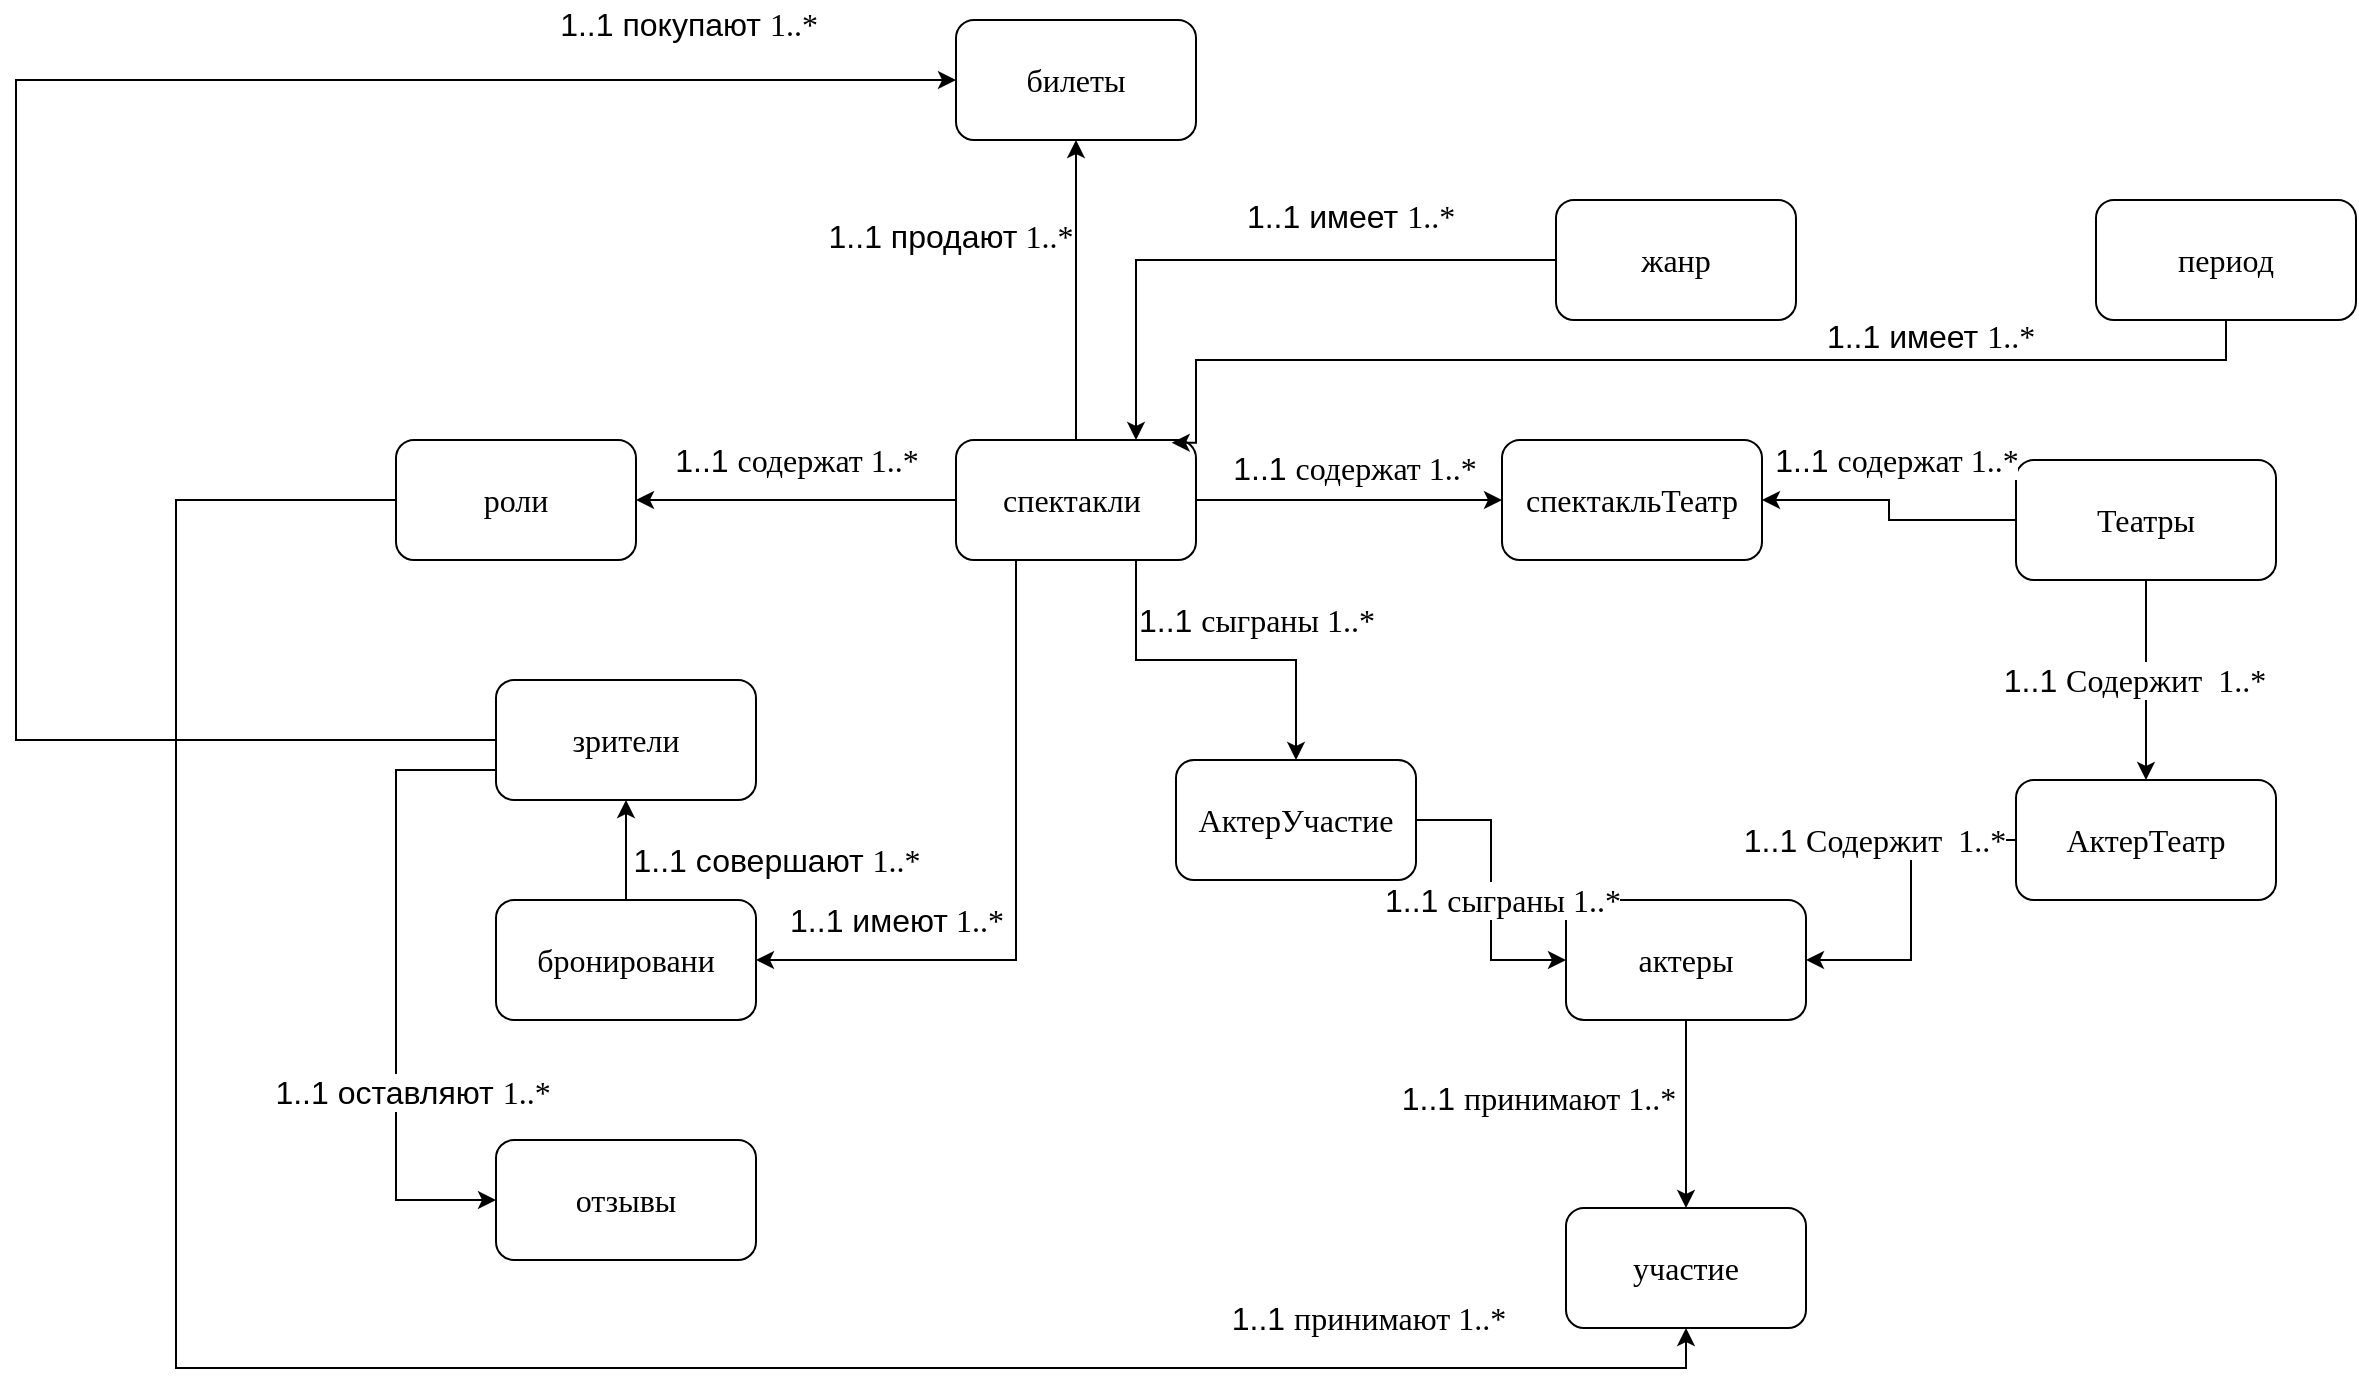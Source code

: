 <mxfile version="24.7.17">
  <diagram id="C5RBs43oDa-KdzZeNtuy" name="Page-1">
    <mxGraphModel dx="1893" dy="2071" grid="1" gridSize="10" guides="1" tooltips="1" connect="1" arrows="1" fold="1" page="1" pageScale="1" pageWidth="827" pageHeight="1169" math="0" shadow="0">
      <root>
        <mxCell id="WIyWlLk6GJQsqaUBKTNV-0" />
        <mxCell id="WIyWlLk6GJQsqaUBKTNV-1" parent="WIyWlLk6GJQsqaUBKTNV-0" />
        <mxCell id="zuQUEfLda7JfLRR8d9BT-46" style="edgeStyle=orthogonalEdgeStyle;rounded=0;orthogonalLoop=1;jettySize=auto;html=1;" edge="1" parent="WIyWlLk6GJQsqaUBKTNV-1" source="zuQUEfLda7JfLRR8d9BT-0" target="zuQUEfLda7JfLRR8d9BT-44">
          <mxGeometry relative="1" as="geometry" />
        </mxCell>
        <mxCell id="zuQUEfLda7JfLRR8d9BT-51" value="" style="edgeStyle=orthogonalEdgeStyle;rounded=0;orthogonalLoop=1;jettySize=auto;html=1;" edge="1" parent="WIyWlLk6GJQsqaUBKTNV-1" source="zuQUEfLda7JfLRR8d9BT-0" target="zuQUEfLda7JfLRR8d9BT-50">
          <mxGeometry relative="1" as="geometry" />
        </mxCell>
        <mxCell id="zuQUEfLda7JfLRR8d9BT-0" value="&lt;span style=&quot;font-size:12.0pt;font-family:&amp;quot;Times New Roman&amp;quot;,serif;&lt;br/&gt;mso-fareast-font-family:&amp;quot;Times New Roman&amp;quot;;mso-font-kerning:0pt;mso-ansi-language:&lt;br/&gt;RU;mso-fareast-language:EN-US;mso-bidi-language:AR-SA&quot;&gt;Театры&lt;/span&gt;" style="rounded=1;whiteSpace=wrap;html=1;" vertex="1" parent="WIyWlLk6GJQsqaUBKTNV-1">
          <mxGeometry x="670" y="180" width="130" height="60" as="geometry" />
        </mxCell>
        <mxCell id="zuQUEfLda7JfLRR8d9BT-40" value="" style="edgeStyle=orthogonalEdgeStyle;rounded=0;orthogonalLoop=1;jettySize=auto;html=1;" edge="1" parent="WIyWlLk6GJQsqaUBKTNV-1" source="zuQUEfLda7JfLRR8d9BT-1" target="zuQUEfLda7JfLRR8d9BT-39">
          <mxGeometry relative="1" as="geometry" />
        </mxCell>
        <mxCell id="zuQUEfLda7JfLRR8d9BT-1" value="&lt;span style=&quot;font-size:12.0pt;font-family:&amp;quot;Times New Roman&amp;quot;,serif;&lt;br/&gt;mso-fareast-font-family:&amp;quot;Times New Roman&amp;quot;;mso-font-kerning:0pt;mso-ansi-language:&lt;br/&gt;RU;mso-fareast-language:EN-US;mso-bidi-language:AR-SA&quot;&gt;актеры&lt;/span&gt;" style="rounded=1;whiteSpace=wrap;html=1;" vertex="1" parent="WIyWlLk6GJQsqaUBKTNV-1">
          <mxGeometry x="445" y="400" width="120" height="60" as="geometry" />
        </mxCell>
        <mxCell id="zuQUEfLda7JfLRR8d9BT-15" value="" style="edgeStyle=orthogonalEdgeStyle;rounded=0;orthogonalLoop=1;jettySize=auto;html=1;" edge="1" parent="WIyWlLk6GJQsqaUBKTNV-1" source="zuQUEfLda7JfLRR8d9BT-2" target="zuQUEfLda7JfLRR8d9BT-4">
          <mxGeometry relative="1" as="geometry" />
        </mxCell>
        <mxCell id="zuQUEfLda7JfLRR8d9BT-17" value="" style="edgeStyle=orthogonalEdgeStyle;rounded=0;orthogonalLoop=1;jettySize=auto;html=1;" edge="1" parent="WIyWlLk6GJQsqaUBKTNV-1" source="zuQUEfLda7JfLRR8d9BT-2" target="zuQUEfLda7JfLRR8d9BT-3">
          <mxGeometry relative="1" as="geometry" />
        </mxCell>
        <mxCell id="zuQUEfLda7JfLRR8d9BT-23" style="edgeStyle=orthogonalEdgeStyle;rounded=0;orthogonalLoop=1;jettySize=auto;html=1;exitX=0.25;exitY=1;exitDx=0;exitDy=0;entryX=1;entryY=0.5;entryDx=0;entryDy=0;" edge="1" parent="WIyWlLk6GJQsqaUBKTNV-1" source="zuQUEfLda7JfLRR8d9BT-2" target="zuQUEfLda7JfLRR8d9BT-21">
          <mxGeometry relative="1" as="geometry" />
        </mxCell>
        <mxCell id="zuQUEfLda7JfLRR8d9BT-47" style="edgeStyle=orthogonalEdgeStyle;rounded=0;orthogonalLoop=1;jettySize=auto;html=1;exitX=1;exitY=0.5;exitDx=0;exitDy=0;" edge="1" parent="WIyWlLk6GJQsqaUBKTNV-1" source="zuQUEfLda7JfLRR8d9BT-2" target="zuQUEfLda7JfLRR8d9BT-44">
          <mxGeometry relative="1" as="geometry" />
        </mxCell>
        <mxCell id="zuQUEfLda7JfLRR8d9BT-55" style="edgeStyle=orthogonalEdgeStyle;rounded=0;orthogonalLoop=1;jettySize=auto;html=1;exitX=0.75;exitY=1;exitDx=0;exitDy=0;" edge="1" parent="WIyWlLk6GJQsqaUBKTNV-1" source="zuQUEfLda7JfLRR8d9BT-2" target="zuQUEfLda7JfLRR8d9BT-54">
          <mxGeometry relative="1" as="geometry" />
        </mxCell>
        <mxCell id="zuQUEfLda7JfLRR8d9BT-2" value="&lt;span style=&quot;font-size:12.0pt;font-family:&amp;quot;Times New Roman&amp;quot;,serif;&lt;br/&gt;mso-fareast-font-family:&amp;quot;Times New Roman&amp;quot;;mso-font-kerning:0pt;mso-ansi-language:&lt;br/&gt;RU;mso-fareast-language:EN-US;mso-bidi-language:AR-SA&quot;&gt;спектакли&amp;nbsp;&lt;/span&gt;" style="rounded=1;whiteSpace=wrap;html=1;" vertex="1" parent="WIyWlLk6GJQsqaUBKTNV-1">
          <mxGeometry x="140" y="170" width="120" height="60" as="geometry" />
        </mxCell>
        <mxCell id="zuQUEfLda7JfLRR8d9BT-3" value="&lt;span style=&quot;font-size:12.0pt;font-family:&amp;quot;Times New Roman&amp;quot;,serif;&lt;br/&gt;mso-fareast-font-family:&amp;quot;Times New Roman&amp;quot;;mso-font-kerning:0pt;mso-ansi-language:&lt;br/&gt;RU;mso-fareast-language:EN-US;mso-bidi-language:AR-SA&quot;&gt;билеты&lt;/span&gt;" style="rounded=1;whiteSpace=wrap;html=1;" vertex="1" parent="WIyWlLk6GJQsqaUBKTNV-1">
          <mxGeometry x="140" y="-40" width="120" height="60" as="geometry" />
        </mxCell>
        <mxCell id="zuQUEfLda7JfLRR8d9BT-43" style="edgeStyle=orthogonalEdgeStyle;rounded=0;orthogonalLoop=1;jettySize=auto;html=1;entryX=0.5;entryY=1;entryDx=0;entryDy=0;" edge="1" parent="WIyWlLk6GJQsqaUBKTNV-1" source="zuQUEfLda7JfLRR8d9BT-4" target="zuQUEfLda7JfLRR8d9BT-39">
          <mxGeometry relative="1" as="geometry">
            <Array as="points">
              <mxPoint x="-250" y="200" />
              <mxPoint x="-250" y="634" />
              <mxPoint x="505" y="634" />
            </Array>
          </mxGeometry>
        </mxCell>
        <mxCell id="zuQUEfLda7JfLRR8d9BT-4" value="&lt;span style=&quot;font-size:12.0pt;font-family:&amp;quot;Times New Roman&amp;quot;,serif;&lt;br/&gt;mso-fareast-font-family:&amp;quot;Times New Roman&amp;quot;;mso-font-kerning:0pt;mso-ansi-language:&lt;br/&gt;RU;mso-fareast-language:EN-US;mso-bidi-language:AR-SA&quot;&gt;роли&lt;/span&gt;" style="rounded=1;whiteSpace=wrap;html=1;" vertex="1" parent="WIyWlLk6GJQsqaUBKTNV-1">
          <mxGeometry x="-140" y="170" width="120" height="60" as="geometry" />
        </mxCell>
        <mxCell id="zuQUEfLda7JfLRR8d9BT-25" style="edgeStyle=orthogonalEdgeStyle;rounded=0;orthogonalLoop=1;jettySize=auto;html=1;entryX=0.75;entryY=0;entryDx=0;entryDy=0;" edge="1" parent="WIyWlLk6GJQsqaUBKTNV-1" source="zuQUEfLda7JfLRR8d9BT-5" target="zuQUEfLda7JfLRR8d9BT-2">
          <mxGeometry relative="1" as="geometry" />
        </mxCell>
        <mxCell id="zuQUEfLda7JfLRR8d9BT-5" value="&lt;span style=&quot;font-size:12.0pt;font-family:&amp;quot;Times New Roman&amp;quot;,serif;&lt;br/&gt;mso-fareast-font-family:&amp;quot;Times New Roman&amp;quot;;mso-font-kerning:0pt;mso-ansi-language:&lt;br/&gt;RU;mso-fareast-language:EN-US;mso-bidi-language:AR-SA&quot;&gt;жанр&lt;/span&gt;" style="rounded=1;whiteSpace=wrap;html=1;" vertex="1" parent="WIyWlLk6GJQsqaUBKTNV-1">
          <mxGeometry x="440" y="50" width="120" height="60" as="geometry" />
        </mxCell>
        <mxCell id="zuQUEfLda7JfLRR8d9BT-11" value="&lt;span style=&quot;font-size:12.0pt;font-family:&lt;br/&gt;&amp;quot;Times New Roman&amp;quot;,serif;mso-fareast-font-family:&amp;quot;Times New Roman&amp;quot;;mso-font-kerning:&lt;br/&gt;0pt;mso-ansi-language:EN-CA;mso-fareast-language:EN-US;mso-bidi-language:AR-SA&quot; lang=&quot;EN-CA&quot;&gt;1..1&amp;nbsp;&lt;/span&gt;&lt;span style=&quot;font-size:12.0pt;font-family:&amp;quot;Times New Roman&amp;quot;,serif;&lt;br/&gt;mso-fareast-font-family:&amp;quot;Times New Roman&amp;quot;;mso-font-kerning:0pt;mso-ansi-language:&lt;br/&gt;RU;mso-fareast-language:EN-US;mso-bidi-language:AR-SA&quot;&gt;Содержит &lt;/span&gt;&lt;span style=&quot;font-size:12.0pt;font-family:&amp;quot;Times New Roman&amp;quot;,serif;&lt;br/&gt;mso-fareast-font-family:&amp;quot;Times New Roman&amp;quot;;mso-font-kerning:0pt;mso-ansi-language:&lt;br/&gt;RU;mso-fareast-language:EN-US;mso-bidi-language:AR-SA&quot;&gt;&amp;nbsp;&lt;/span&gt;&lt;span style=&quot;font-size:12.0pt;font-family:&amp;quot;Times New Roman&amp;quot;,serif;&lt;br/&gt;mso-fareast-font-family:&amp;quot;Times New Roman&amp;quot;;mso-font-kerning:0pt;mso-ansi-language:&lt;br/&gt;RU;mso-fareast-language:EN-US;mso-bidi-language:AR-SA&quot;&gt;1..*&lt;/span&gt;" style="edgeLabel;html=1;align=center;verticalAlign=middle;resizable=0;points=[];" vertex="1" connectable="0" parent="WIyWlLk6GJQsqaUBKTNV-1">
          <mxGeometry x="700.005" y="190" as="geometry">
            <mxPoint x="29" y="100" as="offset" />
          </mxGeometry>
        </mxCell>
        <mxCell id="zuQUEfLda7JfLRR8d9BT-13" value="&lt;span style=&quot;font-size:12.0pt;font-family:&lt;br/&gt;&amp;quot;Times New Roman&amp;quot;,serif;mso-fareast-font-family:&amp;quot;Times New Roman&amp;quot;;mso-font-kerning:&lt;br/&gt;0pt;mso-ansi-language:EN-CA;mso-fareast-language:EN-US;mso-bidi-language:AR-SA&quot; lang=&quot;EN-CA&quot;&gt;1..1&amp;nbsp;&lt;/span&gt;&lt;span style=&quot;font-size:12.0pt;font-family:&amp;quot;Times New Roman&amp;quot;,serif;&lt;br/&gt;mso-fareast-font-family:&amp;quot;Times New Roman&amp;quot;;mso-font-kerning:0pt;mso-ansi-language:&lt;br/&gt;RU;mso-fareast-language:EN-US;mso-bidi-language:AR-SA&quot;&gt;сыграны&amp;nbsp;&lt;/span&gt;&lt;span style=&quot;font-size:12.0pt;font-family:&amp;quot;Times New Roman&amp;quot;,serif;&lt;br/&gt;mso-fareast-font-family:&amp;quot;Times New Roman&amp;quot;;mso-font-kerning:0pt;mso-ansi-language:&lt;br/&gt;RU;mso-fareast-language:EN-US;mso-bidi-language:AR-SA&quot;&gt;1..*&lt;/span&gt;" style="edgeLabel;html=1;align=center;verticalAlign=middle;resizable=0;points=[];" vertex="1" connectable="0" parent="WIyWlLk6GJQsqaUBKTNV-1">
          <mxGeometry x="290.005" y="260" as="geometry" />
        </mxCell>
        <mxCell id="zuQUEfLda7JfLRR8d9BT-16" value="&lt;span style=&quot;font-size:12.0pt;font-family:&lt;br/&gt;&amp;quot;Times New Roman&amp;quot;,serif;mso-fareast-font-family:&amp;quot;Times New Roman&amp;quot;;mso-font-kerning:&lt;br/&gt;0pt;mso-ansi-language:EN-CA;mso-fareast-language:EN-US;mso-bidi-language:AR-SA&quot; lang=&quot;EN-CA&quot;&gt;1..1&amp;nbsp;&lt;/span&gt;&lt;span style=&quot;font-size:12.0pt;font-family:&amp;quot;Times New Roman&amp;quot;,serif;&lt;br/&gt;mso-fareast-font-family:&amp;quot;Times New Roman&amp;quot;;mso-font-kerning:0pt;mso-ansi-language:&lt;br/&gt;RU;mso-fareast-language:EN-US;mso-bidi-language:AR-SA&quot;&gt;содержат&amp;nbsp;&lt;/span&gt;&lt;span style=&quot;font-size:12.0pt;font-family:&amp;quot;Times New Roman&amp;quot;,serif;&lt;br/&gt;mso-fareast-font-family:&amp;quot;Times New Roman&amp;quot;;mso-font-kerning:0pt;mso-ansi-language:&lt;br/&gt;RU;mso-fareast-language:EN-US;mso-bidi-language:AR-SA&quot;&gt;1..*&lt;/span&gt;" style="edgeLabel;html=1;align=center;verticalAlign=middle;resizable=0;points=[];" vertex="1" connectable="0" parent="WIyWlLk6GJQsqaUBKTNV-1">
          <mxGeometry x="60.005" y="180" as="geometry" />
        </mxCell>
        <mxCell id="zuQUEfLda7JfLRR8d9BT-18" value="&lt;span style=&quot;font-size:12.0pt;font-family:&lt;br/&gt;&amp;quot;Times New Roman&amp;quot;,serif;mso-fareast-font-family:&amp;quot;Times New Roman&amp;quot;;mso-font-kerning:&lt;br/&gt;0pt;mso-ansi-language:EN-CA;mso-fareast-language:EN-US;mso-bidi-language:AR-SA&quot; lang=&quot;EN-CA&quot;&gt;1..1 продают&lt;/span&gt;&lt;span style=&quot;font-size:12.0pt;font-family:&amp;quot;Times New Roman&amp;quot;,serif;&lt;br/&gt;mso-fareast-font-family:&amp;quot;Times New Roman&amp;quot;;mso-font-kerning:0pt;mso-ansi-language:&lt;br/&gt;RU;mso-fareast-language:EN-US;mso-bidi-language:AR-SA&quot;&gt;&amp;nbsp;&lt;/span&gt;&lt;span style=&quot;font-size:12.0pt;font-family:&amp;quot;Times New Roman&amp;quot;,serif;&lt;br/&gt;mso-fareast-font-family:&amp;quot;Times New Roman&amp;quot;;mso-font-kerning:0pt;mso-ansi-language:&lt;br/&gt;RU;mso-fareast-language:EN-US;mso-bidi-language:AR-SA&quot;&gt;1..*&lt;/span&gt;" style="edgeLabel;html=1;align=center;verticalAlign=middle;resizable=0;points=[];" vertex="1" connectable="0" parent="WIyWlLk6GJQsqaUBKTNV-1">
          <mxGeometry x="130.005" y="70" as="geometry">
            <mxPoint x="7" y="-2" as="offset" />
          </mxGeometry>
        </mxCell>
        <mxCell id="zuQUEfLda7JfLRR8d9BT-19" value="&lt;span style=&quot;font-size:12.0pt;font-family:&amp;quot;Times New Roman&amp;quot;,serif;&lt;br/&gt;mso-fareast-font-family:&amp;quot;Times New Roman&amp;quot;;mso-font-kerning:0pt;mso-ansi-language:&lt;br/&gt;RU;mso-fareast-language:EN-US;mso-bidi-language:AR-SA&quot;&gt;отзывы&lt;/span&gt;" style="rounded=1;whiteSpace=wrap;html=1;" vertex="1" parent="WIyWlLk6GJQsqaUBKTNV-1">
          <mxGeometry x="-90" y="520" width="130" height="60" as="geometry" />
        </mxCell>
        <mxCell id="zuQUEfLda7JfLRR8d9BT-34" style="edgeStyle=orthogonalEdgeStyle;rounded=0;orthogonalLoop=1;jettySize=auto;html=1;exitX=0;exitY=0.75;exitDx=0;exitDy=0;entryX=0;entryY=0.5;entryDx=0;entryDy=0;" edge="1" parent="WIyWlLk6GJQsqaUBKTNV-1" source="zuQUEfLda7JfLRR8d9BT-20" target="zuQUEfLda7JfLRR8d9BT-19">
          <mxGeometry relative="1" as="geometry">
            <Array as="points">
              <mxPoint x="-140" y="335" />
              <mxPoint x="-140" y="550" />
            </Array>
          </mxGeometry>
        </mxCell>
        <mxCell id="zuQUEfLda7JfLRR8d9BT-20" value="&lt;span style=&quot;font-size:12.0pt;font-family:&amp;quot;Times New Roman&amp;quot;,serif;&lt;br/&gt;mso-fareast-font-family:&amp;quot;Times New Roman&amp;quot;;mso-font-kerning:0pt;mso-ansi-language:&lt;br/&gt;RU;mso-fareast-language:EN-US;mso-bidi-language:AR-SA&quot;&gt;зрители&lt;/span&gt;" style="rounded=1;whiteSpace=wrap;html=1;" vertex="1" parent="WIyWlLk6GJQsqaUBKTNV-1">
          <mxGeometry x="-90" y="290" width="130" height="60" as="geometry" />
        </mxCell>
        <mxCell id="zuQUEfLda7JfLRR8d9BT-32" style="edgeStyle=orthogonalEdgeStyle;rounded=0;orthogonalLoop=1;jettySize=auto;html=1;" edge="1" parent="WIyWlLk6GJQsqaUBKTNV-1" source="zuQUEfLda7JfLRR8d9BT-21" target="zuQUEfLda7JfLRR8d9BT-20">
          <mxGeometry relative="1" as="geometry" />
        </mxCell>
        <mxCell id="zuQUEfLda7JfLRR8d9BT-33" style="edgeStyle=orthogonalEdgeStyle;rounded=0;orthogonalLoop=1;jettySize=auto;html=1;entryX=0;entryY=0.5;entryDx=0;entryDy=0;exitX=0;exitY=0.5;exitDx=0;exitDy=0;" edge="1" parent="WIyWlLk6GJQsqaUBKTNV-1" source="zuQUEfLda7JfLRR8d9BT-20" target="zuQUEfLda7JfLRR8d9BT-3">
          <mxGeometry relative="1" as="geometry">
            <Array as="points">
              <mxPoint x="-330" y="320" />
              <mxPoint x="-330" y="-10" />
            </Array>
          </mxGeometry>
        </mxCell>
        <mxCell id="zuQUEfLda7JfLRR8d9BT-21" value="&lt;span style=&quot;font-size:12.0pt;font-family:&amp;quot;Times New Roman&amp;quot;,serif;&lt;br/&gt;mso-fareast-font-family:&amp;quot;Times New Roman&amp;quot;;mso-font-kerning:0pt;mso-ansi-language:&lt;br/&gt;RU;mso-fareast-language:EN-US;mso-bidi-language:AR-SA&quot;&gt;бронировани&lt;/span&gt;" style="rounded=1;whiteSpace=wrap;html=1;" vertex="1" parent="WIyWlLk6GJQsqaUBKTNV-1">
          <mxGeometry x="-90" y="400" width="130" height="60" as="geometry" />
        </mxCell>
        <mxCell id="zuQUEfLda7JfLRR8d9BT-24" value="&lt;span style=&quot;font-size:12.0pt;font-family:&lt;br/&gt;&amp;quot;Times New Roman&amp;quot;,serif;mso-fareast-font-family:&amp;quot;Times New Roman&amp;quot;;mso-font-kerning:&lt;br/&gt;0pt;mso-ansi-language:EN-CA;mso-fareast-language:EN-US;mso-bidi-language:AR-SA&quot; lang=&quot;EN-CA&quot;&gt;1..1 имеют&lt;/span&gt;&lt;span style=&quot;font-size:12.0pt;font-family:&amp;quot;Times New Roman&amp;quot;,serif;&lt;br/&gt;mso-fareast-font-family:&amp;quot;Times New Roman&amp;quot;;mso-font-kerning:0pt;mso-ansi-language:&lt;br/&gt;RU;mso-fareast-language:EN-US;mso-bidi-language:AR-SA&quot;&gt;&amp;nbsp;&lt;/span&gt;&lt;span style=&quot;font-size:12.0pt;font-family:&amp;quot;Times New Roman&amp;quot;,serif;&lt;br/&gt;mso-fareast-font-family:&amp;quot;Times New Roman&amp;quot;;mso-font-kerning:0pt;mso-ansi-language:&lt;br/&gt;RU;mso-fareast-language:EN-US;mso-bidi-language:AR-SA&quot;&gt;1..*&lt;/span&gt;" style="edgeLabel;html=1;align=center;verticalAlign=middle;resizable=0;points=[];" vertex="1" connectable="0" parent="WIyWlLk6GJQsqaUBKTNV-1">
          <mxGeometry x="110.005" y="410" as="geometry" />
        </mxCell>
        <mxCell id="zuQUEfLda7JfLRR8d9BT-26" value="&lt;span style=&quot;font-size:12.0pt;font-family:&lt;br/&gt;&amp;quot;Times New Roman&amp;quot;,serif;mso-fareast-font-family:&amp;quot;Times New Roman&amp;quot;;mso-font-kerning:&lt;br/&gt;0pt;mso-ansi-language:EN-CA;mso-fareast-language:EN-US;mso-bidi-language:AR-SA&quot; lang=&quot;EN-CA&quot;&gt;1..1 имеет&amp;nbsp;&lt;/span&gt;&lt;span style=&quot;font-size:12.0pt;font-family:&amp;quot;Times New Roman&amp;quot;,serif;&lt;br/&gt;mso-fareast-font-family:&amp;quot;Times New Roman&amp;quot;;mso-font-kerning:0pt;mso-ansi-language:&lt;br/&gt;RU;mso-fareast-language:EN-US;mso-bidi-language:AR-SA&quot;&gt;1..*&lt;/span&gt;" style="edgeLabel;html=1;align=center;verticalAlign=middle;resizable=0;points=[];" vertex="1" connectable="0" parent="WIyWlLk6GJQsqaUBKTNV-1">
          <mxGeometry x="330.005" y="60" as="geometry">
            <mxPoint x="7" y="-2" as="offset" />
          </mxGeometry>
        </mxCell>
        <mxCell id="zuQUEfLda7JfLRR8d9BT-28" style="edgeStyle=orthogonalEdgeStyle;rounded=0;orthogonalLoop=1;jettySize=auto;html=1;entryX=0.899;entryY=0.023;entryDx=0;entryDy=0;entryPerimeter=0;" edge="1" parent="WIyWlLk6GJQsqaUBKTNV-1" source="zuQUEfLda7JfLRR8d9BT-27" target="zuQUEfLda7JfLRR8d9BT-2">
          <mxGeometry relative="1" as="geometry">
            <Array as="points">
              <mxPoint x="775" y="130" />
              <mxPoint x="260" y="130" />
              <mxPoint x="260" y="171" />
            </Array>
          </mxGeometry>
        </mxCell>
        <mxCell id="zuQUEfLda7JfLRR8d9BT-27" value="&lt;span style=&quot;font-size:12.0pt;font-family:&amp;quot;Times New Roman&amp;quot;,serif;&lt;br/&gt;mso-fareast-font-family:&amp;quot;Times New Roman&amp;quot;;mso-font-kerning:0pt;mso-ansi-language:&lt;br/&gt;RU;mso-fareast-language:EN-US;mso-bidi-language:AR-SA&quot;&gt;период&lt;/span&gt;" style="rounded=1;whiteSpace=wrap;html=1;" vertex="1" parent="WIyWlLk6GJQsqaUBKTNV-1">
          <mxGeometry x="710" y="50" width="130" height="60" as="geometry" />
        </mxCell>
        <mxCell id="zuQUEfLda7JfLRR8d9BT-29" value="&lt;span style=&quot;font-size:12.0pt;font-family:&lt;br/&gt;&amp;quot;Times New Roman&amp;quot;,serif;mso-fareast-font-family:&amp;quot;Times New Roman&amp;quot;;mso-font-kerning:&lt;br/&gt;0pt;mso-ansi-language:EN-CA;mso-fareast-language:EN-US;mso-bidi-language:AR-SA&quot; lang=&quot;EN-CA&quot;&gt;1..1 имеет&amp;nbsp;&lt;/span&gt;&lt;span style=&quot;font-size:12.0pt;font-family:&amp;quot;Times New Roman&amp;quot;,serif;&lt;br/&gt;mso-fareast-font-family:&amp;quot;Times New Roman&amp;quot;;mso-font-kerning:0pt;mso-ansi-language:&lt;br/&gt;RU;mso-fareast-language:EN-US;mso-bidi-language:AR-SA&quot;&gt;1..*&lt;/span&gt;" style="edgeLabel;html=1;align=center;verticalAlign=middle;resizable=0;points=[];" vertex="1" connectable="0" parent="WIyWlLk6GJQsqaUBKTNV-1">
          <mxGeometry x="620.005" y="120" as="geometry">
            <mxPoint x="7" y="-2" as="offset" />
          </mxGeometry>
        </mxCell>
        <mxCell id="zuQUEfLda7JfLRR8d9BT-31" value="&lt;span style=&quot;font-size:12.0pt;font-family:&lt;br/&gt;&amp;quot;Times New Roman&amp;quot;,serif;mso-fareast-font-family:&amp;quot;Times New Roman&amp;quot;;mso-font-kerning:&lt;br/&gt;0pt;mso-ansi-language:EN-CA;mso-fareast-language:EN-US;mso-bidi-language:AR-SA&quot; lang=&quot;EN-CA&quot;&gt;1..1&amp;nbsp;&lt;/span&gt;&lt;span style=&quot;font-size:12.0pt;font-family:&amp;quot;Times New Roman&amp;quot;,serif;&lt;br/&gt;mso-fareast-font-family:&amp;quot;Times New Roman&amp;quot;;mso-font-kerning:0pt;mso-ansi-language:&lt;br/&gt;RU;mso-fareast-language:EN-US;mso-bidi-language:AR-SA&quot;&gt;принимают&amp;nbsp;&lt;/span&gt;&lt;span style=&quot;font-size:12.0pt;font-family:&amp;quot;Times New Roman&amp;quot;,serif;&lt;br/&gt;mso-fareast-font-family:&amp;quot;Times New Roman&amp;quot;;mso-font-kerning:0pt;mso-ansi-language:&lt;br/&gt;RU;mso-fareast-language:EN-US;mso-bidi-language:AR-SA&quot;&gt;1..*&lt;/span&gt;" style="edgeLabel;html=1;align=center;verticalAlign=middle;resizable=0;points=[];" vertex="1" connectable="0" parent="WIyWlLk6GJQsqaUBKTNV-1">
          <mxGeometry x="445.005" y="510" as="geometry">
            <mxPoint x="-14" y="-11" as="offset" />
          </mxGeometry>
        </mxCell>
        <mxCell id="zuQUEfLda7JfLRR8d9BT-35" value="&lt;span style=&quot;font-size:12.0pt;font-family:&lt;br/&gt;&amp;quot;Times New Roman&amp;quot;,serif;mso-fareast-font-family:&amp;quot;Times New Roman&amp;quot;;mso-font-kerning:&lt;br/&gt;0pt;mso-ansi-language:EN-CA;mso-fareast-language:EN-US;mso-bidi-language:AR-SA&quot; lang=&quot;EN-CA&quot;&gt;1..1 совершают&amp;nbsp;&lt;/span&gt;&lt;span style=&quot;font-size:12.0pt;font-family:&amp;quot;Times New Roman&amp;quot;,serif;&lt;br/&gt;mso-fareast-font-family:&amp;quot;Times New Roman&amp;quot;;mso-font-kerning:0pt;mso-ansi-language:&lt;br/&gt;RU;mso-fareast-language:EN-US;mso-bidi-language:AR-SA&quot;&gt;1..*&lt;/span&gt;" style="edgeLabel;html=1;align=center;verticalAlign=middle;resizable=0;points=[];" vertex="1" connectable="0" parent="WIyWlLk6GJQsqaUBKTNV-1">
          <mxGeometry x="50.005" y="380" as="geometry" />
        </mxCell>
        <mxCell id="zuQUEfLda7JfLRR8d9BT-36" value="&lt;span style=&quot;font-size:12.0pt;font-family:&lt;br/&gt;&amp;quot;Times New Roman&amp;quot;,serif;mso-fareast-font-family:&amp;quot;Times New Roman&amp;quot;;mso-font-kerning:&lt;br/&gt;0pt;mso-ansi-language:EN-CA;mso-fareast-language:EN-US;mso-bidi-language:AR-SA&quot; lang=&quot;EN-CA&quot;&gt;1..1 покупают&amp;nbsp;&lt;/span&gt;&lt;span style=&quot;font-size:12.0pt;font-family:&amp;quot;Times New Roman&amp;quot;,serif;&lt;br/&gt;mso-fareast-font-family:&amp;quot;Times New Roman&amp;quot;;mso-font-kerning:0pt;mso-ansi-language:&lt;br/&gt;RU;mso-fareast-language:EN-US;mso-bidi-language:AR-SA&quot;&gt;1..*&lt;/span&gt;" style="edgeLabel;html=1;align=center;verticalAlign=middle;resizable=0;points=[];" vertex="1" connectable="0" parent="WIyWlLk6GJQsqaUBKTNV-1">
          <mxGeometry x="10.005" y="-50" as="geometry">
            <mxPoint x="-4" y="12" as="offset" />
          </mxGeometry>
        </mxCell>
        <mxCell id="zuQUEfLda7JfLRR8d9BT-37" value="&lt;span style=&quot;font-size:12.0pt;font-family:&lt;br/&gt;&amp;quot;Times New Roman&amp;quot;,serif;mso-fareast-font-family:&amp;quot;Times New Roman&amp;quot;;mso-font-kerning:&lt;br/&gt;0pt;mso-ansi-language:EN-CA;mso-fareast-language:EN-US;mso-bidi-language:AR-SA&quot; lang=&quot;EN-CA&quot;&gt;1..1 оставляют&amp;nbsp;&lt;/span&gt;&lt;span style=&quot;font-size:12.0pt;font-family:&amp;quot;Times New Roman&amp;quot;,serif;&lt;br/&gt;mso-fareast-font-family:&amp;quot;Times New Roman&amp;quot;;mso-font-kerning:0pt;mso-ansi-language:&lt;br/&gt;RU;mso-fareast-language:EN-US;mso-bidi-language:AR-SA&quot;&gt;1..*&lt;/span&gt;" style="edgeLabel;html=1;align=center;verticalAlign=middle;resizable=0;points=[];" vertex="1" connectable="0" parent="WIyWlLk6GJQsqaUBKTNV-1">
          <mxGeometry x="-129.995" y="500" as="geometry">
            <mxPoint x="-2" y="-4" as="offset" />
          </mxGeometry>
        </mxCell>
        <mxCell id="zuQUEfLda7JfLRR8d9BT-39" value="&lt;span style=&quot;font-size:12.0pt;font-family:&amp;quot;Times New Roman&amp;quot;,serif;&lt;br/&gt;mso-fareast-font-family:&amp;quot;Times New Roman&amp;quot;;mso-font-kerning:0pt;mso-ansi-language:&lt;br/&gt;RU;mso-fareast-language:EN-US;mso-bidi-language:AR-SA&quot;&gt;участие&lt;/span&gt;" style="rounded=1;whiteSpace=wrap;html=1;" vertex="1" parent="WIyWlLk6GJQsqaUBKTNV-1">
          <mxGeometry x="445" y="554" width="120" height="60" as="geometry" />
        </mxCell>
        <mxCell id="zuQUEfLda7JfLRR8d9BT-42" value="&lt;span style=&quot;font-size:12.0pt;font-family:&lt;br/&gt;&amp;quot;Times New Roman&amp;quot;,serif;mso-fareast-font-family:&amp;quot;Times New Roman&amp;quot;;mso-font-kerning:&lt;br/&gt;0pt;mso-ansi-language:EN-CA;mso-fareast-language:EN-US;mso-bidi-language:AR-SA&quot; lang=&quot;EN-CA&quot;&gt;1..1&amp;nbsp;&lt;/span&gt;&lt;span style=&quot;font-size:12.0pt;font-family:&amp;quot;Times New Roman&amp;quot;,serif;&lt;br/&gt;mso-fareast-font-family:&amp;quot;Times New Roman&amp;quot;;mso-font-kerning:0pt;mso-ansi-language:&lt;br/&gt;RU;mso-fareast-language:EN-US;mso-bidi-language:AR-SA&quot;&gt;принимают&amp;nbsp;&lt;/span&gt;&lt;span style=&quot;font-size:12.0pt;font-family:&amp;quot;Times New Roman&amp;quot;,serif;&lt;br/&gt;mso-fareast-font-family:&amp;quot;Times New Roman&amp;quot;;mso-font-kerning:0pt;mso-ansi-language:&lt;br/&gt;RU;mso-fareast-language:EN-US;mso-bidi-language:AR-SA&quot;&gt;1..*&lt;/span&gt;" style="edgeLabel;html=1;align=center;verticalAlign=middle;resizable=0;points=[];" vertex="1" connectable="0" parent="WIyWlLk6GJQsqaUBKTNV-1">
          <mxGeometry x="360.005" y="620" as="geometry">
            <mxPoint x="-14" y="-11" as="offset" />
          </mxGeometry>
        </mxCell>
        <mxCell id="zuQUEfLda7JfLRR8d9BT-44" value="&lt;span style=&quot;font-size:12.0pt;font-family:&amp;quot;Times New Roman&amp;quot;,serif;&lt;br/&gt;mso-fareast-font-family:&amp;quot;Times New Roman&amp;quot;;mso-font-kerning:0pt;mso-ansi-language:&lt;br/&gt;RU;mso-fareast-language:EN-US;mso-bidi-language:AR-SA&quot;&gt;спектакльТеатр&lt;/span&gt;" style="rounded=1;whiteSpace=wrap;html=1;" vertex="1" parent="WIyWlLk6GJQsqaUBKTNV-1">
          <mxGeometry x="413" y="170" width="130" height="60" as="geometry" />
        </mxCell>
        <mxCell id="zuQUEfLda7JfLRR8d9BT-48" value="&lt;span style=&quot;font-size:12.0pt;font-family:&lt;br/&gt;&amp;quot;Times New Roman&amp;quot;,serif;mso-fareast-font-family:&amp;quot;Times New Roman&amp;quot;;mso-font-kerning:&lt;br/&gt;0pt;mso-ansi-language:EN-CA;mso-fareast-language:EN-US;mso-bidi-language:AR-SA&quot; lang=&quot;EN-CA&quot;&gt;1..1&amp;nbsp;&lt;/span&gt;&lt;span style=&quot;font-size:12.0pt;font-family:&amp;quot;Times New Roman&amp;quot;,serif;&lt;br/&gt;mso-fareast-font-family:&amp;quot;Times New Roman&amp;quot;;mso-font-kerning:0pt;mso-ansi-language:&lt;br/&gt;RU;mso-fareast-language:EN-US;mso-bidi-language:AR-SA&quot;&gt;содержат&amp;nbsp;&lt;/span&gt;&lt;span style=&quot;font-size:12.0pt;font-family:&amp;quot;Times New Roman&amp;quot;,serif;&lt;br/&gt;mso-fareast-font-family:&amp;quot;Times New Roman&amp;quot;;mso-font-kerning:0pt;mso-ansi-language:&lt;br/&gt;RU;mso-fareast-language:EN-US;mso-bidi-language:AR-SA&quot;&gt;1..*&lt;/span&gt;" style="edgeLabel;html=1;align=center;verticalAlign=middle;resizable=0;points=[];" vertex="1" connectable="0" parent="WIyWlLk6GJQsqaUBKTNV-1">
          <mxGeometry x="370.005" y="210" as="geometry">
            <mxPoint x="-31" y="-26" as="offset" />
          </mxGeometry>
        </mxCell>
        <mxCell id="zuQUEfLda7JfLRR8d9BT-49" value="&lt;span style=&quot;font-size:12.0pt;font-family:&lt;br/&gt;&amp;quot;Times New Roman&amp;quot;,serif;mso-fareast-font-family:&amp;quot;Times New Roman&amp;quot;;mso-font-kerning:&lt;br/&gt;0pt;mso-ansi-language:EN-CA;mso-fareast-language:EN-US;mso-bidi-language:AR-SA&quot; lang=&quot;EN-CA&quot;&gt;1..1&amp;nbsp;&lt;/span&gt;&lt;span style=&quot;font-size:12.0pt;font-family:&amp;quot;Times New Roman&amp;quot;,serif;&lt;br/&gt;mso-fareast-font-family:&amp;quot;Times New Roman&amp;quot;;mso-font-kerning:0pt;mso-ansi-language:&lt;br/&gt;RU;mso-fareast-language:EN-US;mso-bidi-language:AR-SA&quot;&gt;содержат&amp;nbsp;&lt;/span&gt;&lt;span style=&quot;font-size:12.0pt;font-family:&amp;quot;Times New Roman&amp;quot;,serif;&lt;br/&gt;mso-fareast-font-family:&amp;quot;Times New Roman&amp;quot;;mso-font-kerning:0pt;mso-ansi-language:&lt;br/&gt;RU;mso-fareast-language:EN-US;mso-bidi-language:AR-SA&quot;&gt;1..*&lt;/span&gt;" style="edgeLabel;html=1;align=center;verticalAlign=middle;resizable=0;points=[];" vertex="1" connectable="0" parent="WIyWlLk6GJQsqaUBKTNV-1">
          <mxGeometry x="610.005" y="180" as="geometry" />
        </mxCell>
        <mxCell id="zuQUEfLda7JfLRR8d9BT-52" style="edgeStyle=orthogonalEdgeStyle;rounded=0;orthogonalLoop=1;jettySize=auto;html=1;entryX=1;entryY=0.5;entryDx=0;entryDy=0;" edge="1" parent="WIyWlLk6GJQsqaUBKTNV-1" source="zuQUEfLda7JfLRR8d9BT-50" target="zuQUEfLda7JfLRR8d9BT-1">
          <mxGeometry relative="1" as="geometry" />
        </mxCell>
        <mxCell id="zuQUEfLda7JfLRR8d9BT-50" value="&lt;span style=&quot;font-size:12.0pt;font-family:&amp;quot;Times New Roman&amp;quot;,serif;&lt;br/&gt;mso-fareast-font-family:&amp;quot;Times New Roman&amp;quot;;mso-font-kerning:0pt;mso-ansi-language:&lt;br/&gt;RU;mso-fareast-language:EN-US;mso-bidi-language:AR-SA&quot;&gt;АктерТеатр&lt;/span&gt;" style="rounded=1;whiteSpace=wrap;html=1;" vertex="1" parent="WIyWlLk6GJQsqaUBKTNV-1">
          <mxGeometry x="670" y="340" width="130" height="60" as="geometry" />
        </mxCell>
        <mxCell id="zuQUEfLda7JfLRR8d9BT-53" value="&lt;span style=&quot;font-size:12.0pt;font-family:&lt;br/&gt;&amp;quot;Times New Roman&amp;quot;,serif;mso-fareast-font-family:&amp;quot;Times New Roman&amp;quot;;mso-font-kerning:&lt;br/&gt;0pt;mso-ansi-language:EN-CA;mso-fareast-language:EN-US;mso-bidi-language:AR-SA&quot; lang=&quot;EN-CA&quot;&gt;1..1&amp;nbsp;&lt;/span&gt;&lt;span style=&quot;font-size:12.0pt;font-family:&amp;quot;Times New Roman&amp;quot;,serif;&lt;br/&gt;mso-fareast-font-family:&amp;quot;Times New Roman&amp;quot;;mso-font-kerning:0pt;mso-ansi-language:&lt;br/&gt;RU;mso-fareast-language:EN-US;mso-bidi-language:AR-SA&quot;&gt;Содержит &lt;/span&gt;&lt;span style=&quot;font-size:12.0pt;font-family:&amp;quot;Times New Roman&amp;quot;,serif;&lt;br/&gt;mso-fareast-font-family:&amp;quot;Times New Roman&amp;quot;;mso-font-kerning:0pt;mso-ansi-language:&lt;br/&gt;RU;mso-fareast-language:EN-US;mso-bidi-language:AR-SA&quot;&gt;&amp;nbsp;&lt;/span&gt;&lt;span style=&quot;font-size:12.0pt;font-family:&amp;quot;Times New Roman&amp;quot;,serif;&lt;br/&gt;mso-fareast-font-family:&amp;quot;Times New Roman&amp;quot;;mso-font-kerning:0pt;mso-ansi-language:&lt;br/&gt;RU;mso-fareast-language:EN-US;mso-bidi-language:AR-SA&quot;&gt;1..*&lt;/span&gt;" style="edgeLabel;html=1;align=center;verticalAlign=middle;resizable=0;points=[];" vertex="1" connectable="0" parent="WIyWlLk6GJQsqaUBKTNV-1">
          <mxGeometry x="570.005" y="270" as="geometry">
            <mxPoint x="29" y="100" as="offset" />
          </mxGeometry>
        </mxCell>
        <mxCell id="zuQUEfLda7JfLRR8d9BT-56" style="edgeStyle=orthogonalEdgeStyle;rounded=0;orthogonalLoop=1;jettySize=auto;html=1;entryX=0;entryY=0.5;entryDx=0;entryDy=0;" edge="1" parent="WIyWlLk6GJQsqaUBKTNV-1" source="zuQUEfLda7JfLRR8d9BT-54" target="zuQUEfLda7JfLRR8d9BT-1">
          <mxGeometry relative="1" as="geometry" />
        </mxCell>
        <mxCell id="zuQUEfLda7JfLRR8d9BT-54" value="&lt;span style=&quot;font-size:12.0pt;font-family:&amp;quot;Times New Roman&amp;quot;,serif;&lt;br/&gt;mso-fareast-font-family:&amp;quot;Times New Roman&amp;quot;;mso-font-kerning:0pt;mso-ansi-language:&lt;br/&gt;RU;mso-fareast-language:EN-US;mso-bidi-language:AR-SA&quot;&gt;АктерУчастие&lt;/span&gt;" style="rounded=1;whiteSpace=wrap;html=1;" vertex="1" parent="WIyWlLk6GJQsqaUBKTNV-1">
          <mxGeometry x="250" y="330" width="120" height="60" as="geometry" />
        </mxCell>
        <mxCell id="zuQUEfLda7JfLRR8d9BT-57" value="&lt;span style=&quot;font-size:12.0pt;font-family:&lt;br/&gt;&amp;quot;Times New Roman&amp;quot;,serif;mso-fareast-font-family:&amp;quot;Times New Roman&amp;quot;;mso-font-kerning:&lt;br/&gt;0pt;mso-ansi-language:EN-CA;mso-fareast-language:EN-US;mso-bidi-language:AR-SA&quot; lang=&quot;EN-CA&quot;&gt;1..1&amp;nbsp;&lt;/span&gt;&lt;span style=&quot;font-size:12.0pt;font-family:&amp;quot;Times New Roman&amp;quot;,serif;&lt;br/&gt;mso-fareast-font-family:&amp;quot;Times New Roman&amp;quot;;mso-font-kerning:0pt;mso-ansi-language:&lt;br/&gt;RU;mso-fareast-language:EN-US;mso-bidi-language:AR-SA&quot;&gt;сыграны&amp;nbsp;&lt;/span&gt;&lt;span style=&quot;font-size:12.0pt;font-family:&amp;quot;Times New Roman&amp;quot;,serif;&lt;br/&gt;mso-fareast-font-family:&amp;quot;Times New Roman&amp;quot;;mso-font-kerning:0pt;mso-ansi-language:&lt;br/&gt;RU;mso-fareast-language:EN-US;mso-bidi-language:AR-SA&quot;&gt;1..*&lt;/span&gt;" style="edgeLabel;html=1;align=center;verticalAlign=middle;resizable=0;points=[];" vertex="1" connectable="0" parent="WIyWlLk6GJQsqaUBKTNV-1">
          <mxGeometry x="413.005" y="400" as="geometry" />
        </mxCell>
      </root>
    </mxGraphModel>
  </diagram>
</mxfile>
